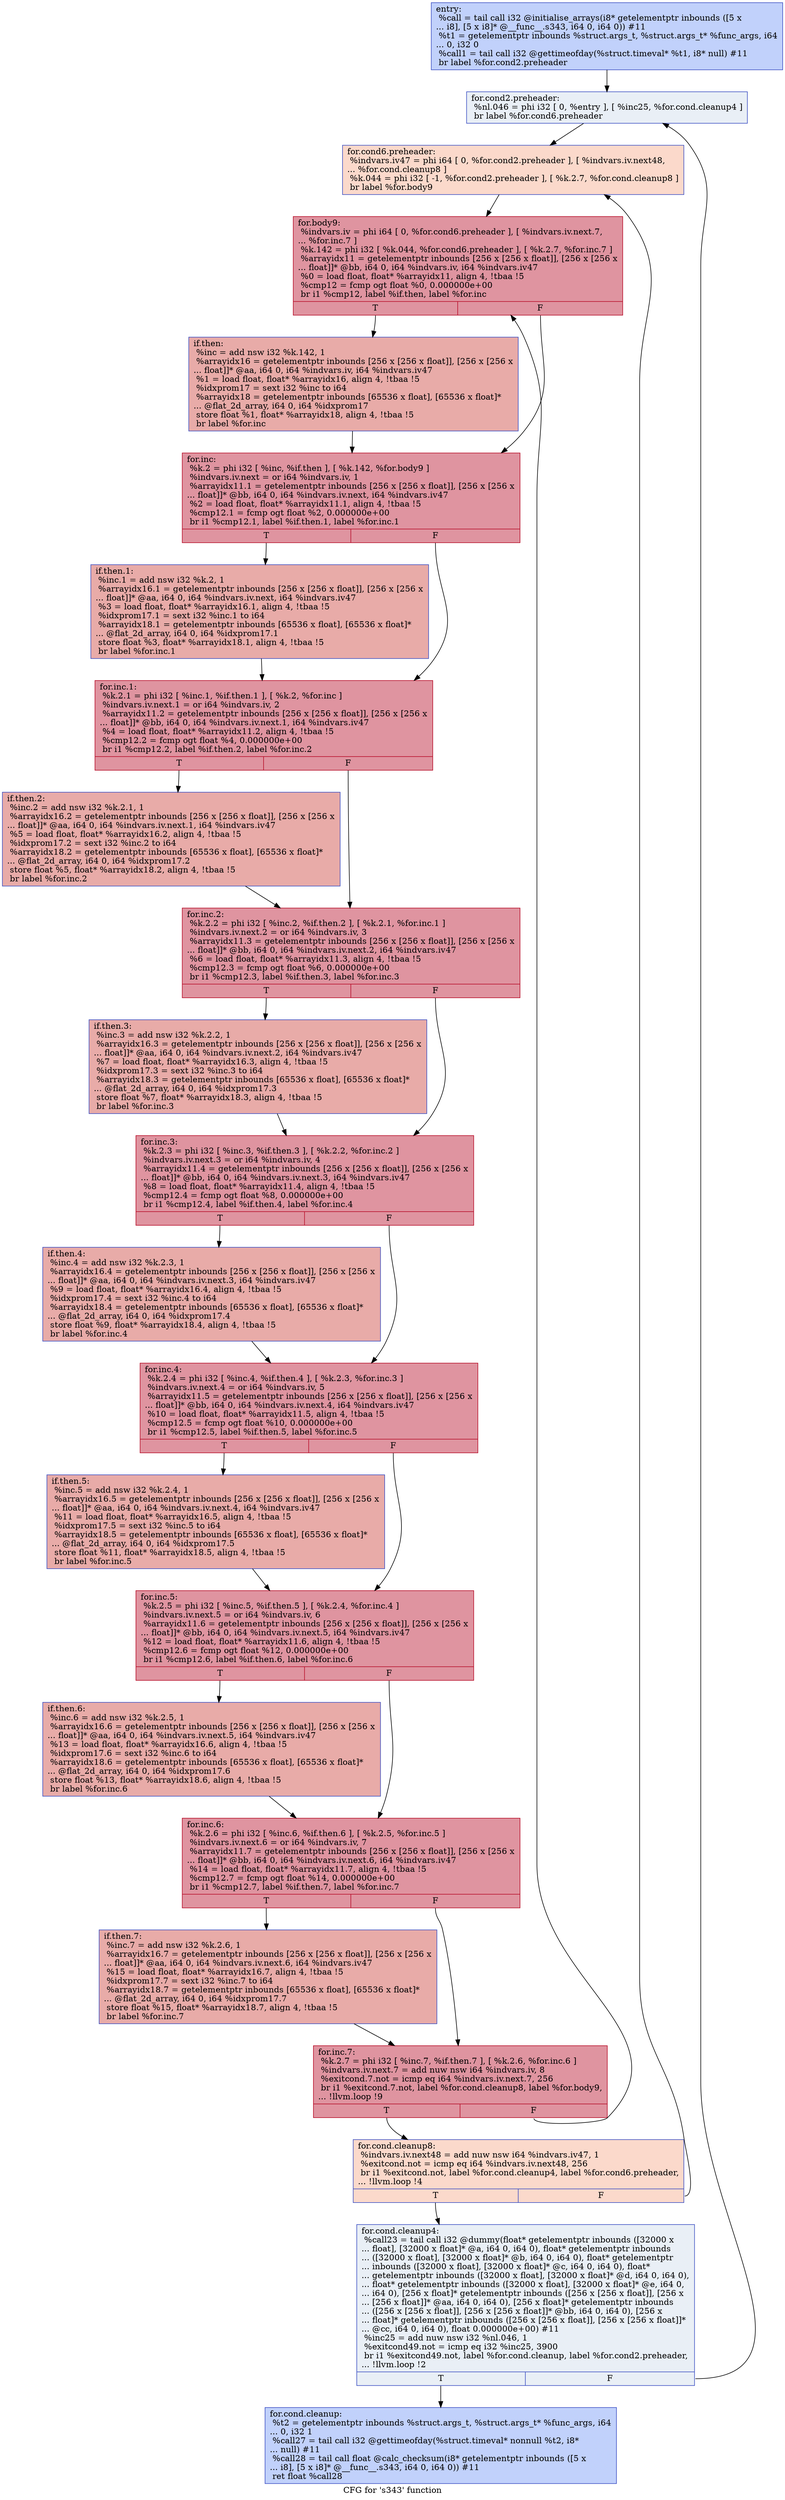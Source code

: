 digraph "CFG for 's343' function" {
	label="CFG for 's343' function";

	Node0x564c93c17670 [shape=record,color="#3d50c3ff", style=filled, fillcolor="#7396f570",label="{entry:\l  %call = tail call i32 @initialise_arrays(i8* getelementptr inbounds ([5 x\l... i8], [5 x i8]* @__func__.s343, i64 0, i64 0)) #11\l  %t1 = getelementptr inbounds %struct.args_t, %struct.args_t* %func_args, i64\l... 0, i32 0\l  %call1 = tail call i32 @gettimeofday(%struct.timeval* %t1, i8* null) #11\l  br label %for.cond2.preheader\l}"];
	Node0x564c93c17670 -> Node0x564c93c17b10;
	Node0x564c93c17b10 [shape=record,color="#3d50c3ff", style=filled, fillcolor="#cedaeb70",label="{for.cond2.preheader:                              \l  %nl.046 = phi i32 [ 0, %entry ], [ %inc25, %for.cond.cleanup4 ]\l  br label %for.cond6.preheader\l}"];
	Node0x564c93c17b10 -> Node0x564c93c17d40;
	Node0x564c93c17eb0 [shape=record,color="#3d50c3ff", style=filled, fillcolor="#7396f570",label="{for.cond.cleanup:                                 \l  %t2 = getelementptr inbounds %struct.args_t, %struct.args_t* %func_args, i64\l... 0, i32 1\l  %call27 = tail call i32 @gettimeofday(%struct.timeval* nonnull %t2, i8*\l... null) #11\l  %call28 = tail call float @calc_checksum(i8* getelementptr inbounds ([5 x\l... i8], [5 x i8]* @__func__.s343, i64 0, i64 0)) #11\l  ret float %call28\l}"];
	Node0x564c93c17d40 [shape=record,color="#3d50c3ff", style=filled, fillcolor="#f7a88970",label="{for.cond6.preheader:                              \l  %indvars.iv47 = phi i64 [ 0, %for.cond2.preheader ], [ %indvars.iv.next48,\l... %for.cond.cleanup8 ]\l  %k.044 = phi i32 [ -1, %for.cond2.preheader ], [ %k.2.7, %for.cond.cleanup8 ]\l  br label %for.body9\l}"];
	Node0x564c93c17d40 -> Node0x564c93c187f0;
	Node0x564c93c17c30 [shape=record,color="#3d50c3ff", style=filled, fillcolor="#cedaeb70",label="{for.cond.cleanup4:                                \l  %call23 = tail call i32 @dummy(float* getelementptr inbounds ([32000 x\l... float], [32000 x float]* @a, i64 0, i64 0), float* getelementptr inbounds\l... ([32000 x float], [32000 x float]* @b, i64 0, i64 0), float* getelementptr\l... inbounds ([32000 x float], [32000 x float]* @c, i64 0, i64 0), float*\l... getelementptr inbounds ([32000 x float], [32000 x float]* @d, i64 0, i64 0),\l... float* getelementptr inbounds ([32000 x float], [32000 x float]* @e, i64 0,\l... i64 0), [256 x float]* getelementptr inbounds ([256 x [256 x float]], [256 x\l... [256 x float]]* @aa, i64 0, i64 0), [256 x float]* getelementptr inbounds\l... ([256 x [256 x float]], [256 x [256 x float]]* @bb, i64 0, i64 0), [256 x\l... float]* getelementptr inbounds ([256 x [256 x float]], [256 x [256 x float]]*\l... @cc, i64 0, i64 0), float 0.000000e+00) #11\l  %inc25 = add nuw nsw i32 %nl.046, 1\l  %exitcond49.not = icmp eq i32 %inc25, 3900\l  br i1 %exitcond49.not, label %for.cond.cleanup, label %for.cond2.preheader,\l... !llvm.loop !2\l|{<s0>T|<s1>F}}"];
	Node0x564c93c17c30:s0 -> Node0x564c93c17eb0;
	Node0x564c93c17c30:s1 -> Node0x564c93c17b10;
	Node0x564c93c184c0 [shape=record,color="#3d50c3ff", style=filled, fillcolor="#f7a88970",label="{for.cond.cleanup8:                                \l  %indvars.iv.next48 = add nuw nsw i64 %indvars.iv47, 1\l  %exitcond.not = icmp eq i64 %indvars.iv.next48, 256\l  br i1 %exitcond.not, label %for.cond.cleanup4, label %for.cond6.preheader,\l... !llvm.loop !4\l|{<s0>T|<s1>F}}"];
	Node0x564c93c184c0:s0 -> Node0x564c93c17c30;
	Node0x564c93c184c0:s1 -> Node0x564c93c17d40;
	Node0x564c93c187f0 [shape=record,color="#b70d28ff", style=filled, fillcolor="#b70d2870",label="{for.body9:                                        \l  %indvars.iv = phi i64 [ 0, %for.cond6.preheader ], [ %indvars.iv.next.7,\l... %for.inc.7 ]\l  %k.142 = phi i32 [ %k.044, %for.cond6.preheader ], [ %k.2.7, %for.inc.7 ]\l  %arrayidx11 = getelementptr inbounds [256 x [256 x float]], [256 x [256 x\l... float]]* @bb, i64 0, i64 %indvars.iv, i64 %indvars.iv47\l  %0 = load float, float* %arrayidx11, align 4, !tbaa !5\l  %cmp12 = fcmp ogt float %0, 0.000000e+00\l  br i1 %cmp12, label %if.then, label %for.inc\l|{<s0>T|<s1>F}}"];
	Node0x564c93c187f0:s0 -> Node0x564c93c19550;
	Node0x564c93c187f0:s1 -> Node0x564c93c195c0;
	Node0x564c93c19550 [shape=record,color="#3d50c3ff", style=filled, fillcolor="#cc403a70",label="{if.then:                                          \l  %inc = add nsw i32 %k.142, 1\l  %arrayidx16 = getelementptr inbounds [256 x [256 x float]], [256 x [256 x\l... float]]* @aa, i64 0, i64 %indvars.iv, i64 %indvars.iv47\l  %1 = load float, float* %arrayidx16, align 4, !tbaa !5\l  %idxprom17 = sext i32 %inc to i64\l  %arrayidx18 = getelementptr inbounds [65536 x float], [65536 x float]*\l... @flat_2d_array, i64 0, i64 %idxprom17\l  store float %1, float* %arrayidx18, align 4, !tbaa !5\l  br label %for.inc\l}"];
	Node0x564c93c19550 -> Node0x564c93c195c0;
	Node0x564c93c195c0 [shape=record,color="#b70d28ff", style=filled, fillcolor="#b70d2870",label="{for.inc:                                          \l  %k.2 = phi i32 [ %inc, %if.then ], [ %k.142, %for.body9 ]\l  %indvars.iv.next = or i64 %indvars.iv, 1\l  %arrayidx11.1 = getelementptr inbounds [256 x [256 x float]], [256 x [256 x\l... float]]* @bb, i64 0, i64 %indvars.iv.next, i64 %indvars.iv47\l  %2 = load float, float* %arrayidx11.1, align 4, !tbaa !5\l  %cmp12.1 = fcmp ogt float %2, 0.000000e+00\l  br i1 %cmp12.1, label %if.then.1, label %for.inc.1\l|{<s0>T|<s1>F}}"];
	Node0x564c93c195c0:s0 -> Node0x564c93c19d80;
	Node0x564c93c195c0:s1 -> Node0x564c93c19e00;
	Node0x564c93c19d80 [shape=record,color="#3d50c3ff", style=filled, fillcolor="#cc403a70",label="{if.then.1:                                        \l  %inc.1 = add nsw i32 %k.2, 1\l  %arrayidx16.1 = getelementptr inbounds [256 x [256 x float]], [256 x [256 x\l... float]]* @aa, i64 0, i64 %indvars.iv.next, i64 %indvars.iv47\l  %3 = load float, float* %arrayidx16.1, align 4, !tbaa !5\l  %idxprom17.1 = sext i32 %inc.1 to i64\l  %arrayidx18.1 = getelementptr inbounds [65536 x float], [65536 x float]*\l... @flat_2d_array, i64 0, i64 %idxprom17.1\l  store float %3, float* %arrayidx18.1, align 4, !tbaa !5\l  br label %for.inc.1\l}"];
	Node0x564c93c19d80 -> Node0x564c93c19e00;
	Node0x564c93c19e00 [shape=record,color="#b70d28ff", style=filled, fillcolor="#b70d2870",label="{for.inc.1:                                        \l  %k.2.1 = phi i32 [ %inc.1, %if.then.1 ], [ %k.2, %for.inc ]\l  %indvars.iv.next.1 = or i64 %indvars.iv, 2\l  %arrayidx11.2 = getelementptr inbounds [256 x [256 x float]], [256 x [256 x\l... float]]* @bb, i64 0, i64 %indvars.iv.next.1, i64 %indvars.iv47\l  %4 = load float, float* %arrayidx11.2, align 4, !tbaa !5\l  %cmp12.2 = fcmp ogt float %4, 0.000000e+00\l  br i1 %cmp12.2, label %if.then.2, label %for.inc.2\l|{<s0>T|<s1>F}}"];
	Node0x564c93c19e00:s0 -> Node0x564c93c1a6a0;
	Node0x564c93c19e00:s1 -> Node0x564c93c1a6f0;
	Node0x564c93c1a6a0 [shape=record,color="#3d50c3ff", style=filled, fillcolor="#cc403a70",label="{if.then.2:                                        \l  %inc.2 = add nsw i32 %k.2.1, 1\l  %arrayidx16.2 = getelementptr inbounds [256 x [256 x float]], [256 x [256 x\l... float]]* @aa, i64 0, i64 %indvars.iv.next.1, i64 %indvars.iv47\l  %5 = load float, float* %arrayidx16.2, align 4, !tbaa !5\l  %idxprom17.2 = sext i32 %inc.2 to i64\l  %arrayidx18.2 = getelementptr inbounds [65536 x float], [65536 x float]*\l... @flat_2d_array, i64 0, i64 %idxprom17.2\l  store float %5, float* %arrayidx18.2, align 4, !tbaa !5\l  br label %for.inc.2\l}"];
	Node0x564c93c1a6a0 -> Node0x564c93c1a6f0;
	Node0x564c93c1a6f0 [shape=record,color="#b70d28ff", style=filled, fillcolor="#b70d2870",label="{for.inc.2:                                        \l  %k.2.2 = phi i32 [ %inc.2, %if.then.2 ], [ %k.2.1, %for.inc.1 ]\l  %indvars.iv.next.2 = or i64 %indvars.iv, 3\l  %arrayidx11.3 = getelementptr inbounds [256 x [256 x float]], [256 x [256 x\l... float]]* @bb, i64 0, i64 %indvars.iv.next.2, i64 %indvars.iv47\l  %6 = load float, float* %arrayidx11.3, align 4, !tbaa !5\l  %cmp12.3 = fcmp ogt float %6, 0.000000e+00\l  br i1 %cmp12.3, label %if.then.3, label %for.inc.3\l|{<s0>T|<s1>F}}"];
	Node0x564c93c1a6f0:s0 -> Node0x564c93c1b1e0;
	Node0x564c93c1a6f0:s1 -> Node0x564c93c1b230;
	Node0x564c93c1b1e0 [shape=record,color="#3d50c3ff", style=filled, fillcolor="#cc403a70",label="{if.then.3:                                        \l  %inc.3 = add nsw i32 %k.2.2, 1\l  %arrayidx16.3 = getelementptr inbounds [256 x [256 x float]], [256 x [256 x\l... float]]* @aa, i64 0, i64 %indvars.iv.next.2, i64 %indvars.iv47\l  %7 = load float, float* %arrayidx16.3, align 4, !tbaa !5\l  %idxprom17.3 = sext i32 %inc.3 to i64\l  %arrayidx18.3 = getelementptr inbounds [65536 x float], [65536 x float]*\l... @flat_2d_array, i64 0, i64 %idxprom17.3\l  store float %7, float* %arrayidx18.3, align 4, !tbaa !5\l  br label %for.inc.3\l}"];
	Node0x564c93c1b1e0 -> Node0x564c93c1b230;
	Node0x564c93c1b230 [shape=record,color="#b70d28ff", style=filled, fillcolor="#b70d2870",label="{for.inc.3:                                        \l  %k.2.3 = phi i32 [ %inc.3, %if.then.3 ], [ %k.2.2, %for.inc.2 ]\l  %indvars.iv.next.3 = or i64 %indvars.iv, 4\l  %arrayidx11.4 = getelementptr inbounds [256 x [256 x float]], [256 x [256 x\l... float]]* @bb, i64 0, i64 %indvars.iv.next.3, i64 %indvars.iv47\l  %8 = load float, float* %arrayidx11.4, align 4, !tbaa !5\l  %cmp12.4 = fcmp ogt float %8, 0.000000e+00\l  br i1 %cmp12.4, label %if.then.4, label %for.inc.4\l|{<s0>T|<s1>F}}"];
	Node0x564c93c1b230:s0 -> Node0x564c93c1a5a0;
	Node0x564c93c1b230:s1 -> Node0x564c93c1bca0;
	Node0x564c93c1a5a0 [shape=record,color="#3d50c3ff", style=filled, fillcolor="#cc403a70",label="{if.then.4:                                        \l  %inc.4 = add nsw i32 %k.2.3, 1\l  %arrayidx16.4 = getelementptr inbounds [256 x [256 x float]], [256 x [256 x\l... float]]* @aa, i64 0, i64 %indvars.iv.next.3, i64 %indvars.iv47\l  %9 = load float, float* %arrayidx16.4, align 4, !tbaa !5\l  %idxprom17.4 = sext i32 %inc.4 to i64\l  %arrayidx18.4 = getelementptr inbounds [65536 x float], [65536 x float]*\l... @flat_2d_array, i64 0, i64 %idxprom17.4\l  store float %9, float* %arrayidx18.4, align 4, !tbaa !5\l  br label %for.inc.4\l}"];
	Node0x564c93c1a5a0 -> Node0x564c93c1bca0;
	Node0x564c93c1bca0 [shape=record,color="#b70d28ff", style=filled, fillcolor="#b70d2870",label="{for.inc.4:                                        \l  %k.2.4 = phi i32 [ %inc.4, %if.then.4 ], [ %k.2.3, %for.inc.3 ]\l  %indvars.iv.next.4 = or i64 %indvars.iv, 5\l  %arrayidx11.5 = getelementptr inbounds [256 x [256 x float]], [256 x [256 x\l... float]]* @bb, i64 0, i64 %indvars.iv.next.4, i64 %indvars.iv47\l  %10 = load float, float* %arrayidx11.5, align 4, !tbaa !5\l  %cmp12.5 = fcmp ogt float %10, 0.000000e+00\l  br i1 %cmp12.5, label %if.then.5, label %for.inc.5\l|{<s0>T|<s1>F}}"];
	Node0x564c93c1bca0:s0 -> Node0x564c93c1c680;
	Node0x564c93c1bca0:s1 -> Node0x564c93c1c6d0;
	Node0x564c93c1c680 [shape=record,color="#3d50c3ff", style=filled, fillcolor="#cc403a70",label="{if.then.5:                                        \l  %inc.5 = add nsw i32 %k.2.4, 1\l  %arrayidx16.5 = getelementptr inbounds [256 x [256 x float]], [256 x [256 x\l... float]]* @aa, i64 0, i64 %indvars.iv.next.4, i64 %indvars.iv47\l  %11 = load float, float* %arrayidx16.5, align 4, !tbaa !5\l  %idxprom17.5 = sext i32 %inc.5 to i64\l  %arrayidx18.5 = getelementptr inbounds [65536 x float], [65536 x float]*\l... @flat_2d_array, i64 0, i64 %idxprom17.5\l  store float %11, float* %arrayidx18.5, align 4, !tbaa !5\l  br label %for.inc.5\l}"];
	Node0x564c93c1c680 -> Node0x564c93c1c6d0;
	Node0x564c93c1c6d0 [shape=record,color="#b70d28ff", style=filled, fillcolor="#b70d2870",label="{for.inc.5:                                        \l  %k.2.5 = phi i32 [ %inc.5, %if.then.5 ], [ %k.2.4, %for.inc.4 ]\l  %indvars.iv.next.5 = or i64 %indvars.iv, 6\l  %arrayidx11.6 = getelementptr inbounds [256 x [256 x float]], [256 x [256 x\l... float]]* @bb, i64 0, i64 %indvars.iv.next.5, i64 %indvars.iv47\l  %12 = load float, float* %arrayidx11.6, align 4, !tbaa !5\l  %cmp12.6 = fcmp ogt float %12, 0.000000e+00\l  br i1 %cmp12.6, label %if.then.6, label %for.inc.6\l|{<s0>T|<s1>F}}"];
	Node0x564c93c1c6d0:s0 -> Node0x564c93c1d0b0;
	Node0x564c93c1c6d0:s1 -> Node0x564c93c1d100;
	Node0x564c93c1d0b0 [shape=record,color="#3d50c3ff", style=filled, fillcolor="#cc403a70",label="{if.then.6:                                        \l  %inc.6 = add nsw i32 %k.2.5, 1\l  %arrayidx16.6 = getelementptr inbounds [256 x [256 x float]], [256 x [256 x\l... float]]* @aa, i64 0, i64 %indvars.iv.next.5, i64 %indvars.iv47\l  %13 = load float, float* %arrayidx16.6, align 4, !tbaa !5\l  %idxprom17.6 = sext i32 %inc.6 to i64\l  %arrayidx18.6 = getelementptr inbounds [65536 x float], [65536 x float]*\l... @flat_2d_array, i64 0, i64 %idxprom17.6\l  store float %13, float* %arrayidx18.6, align 4, !tbaa !5\l  br label %for.inc.6\l}"];
	Node0x564c93c1d0b0 -> Node0x564c93c1d100;
	Node0x564c93c1d100 [shape=record,color="#b70d28ff", style=filled, fillcolor="#b70d2870",label="{for.inc.6:                                        \l  %k.2.6 = phi i32 [ %inc.6, %if.then.6 ], [ %k.2.5, %for.inc.5 ]\l  %indvars.iv.next.6 = or i64 %indvars.iv, 7\l  %arrayidx11.7 = getelementptr inbounds [256 x [256 x float]], [256 x [256 x\l... float]]* @bb, i64 0, i64 %indvars.iv.next.6, i64 %indvars.iv47\l  %14 = load float, float* %arrayidx11.7, align 4, !tbaa !5\l  %cmp12.7 = fcmp ogt float %14, 0.000000e+00\l  br i1 %cmp12.7, label %if.then.7, label %for.inc.7\l|{<s0>T|<s1>F}}"];
	Node0x564c93c1d100:s0 -> Node0x564c93c1a740;
	Node0x564c93c1d100:s1 -> Node0x564c93c18f80;
	Node0x564c93c1a740 [shape=record,color="#3d50c3ff", style=filled, fillcolor="#cc403a70",label="{if.then.7:                                        \l  %inc.7 = add nsw i32 %k.2.6, 1\l  %arrayidx16.7 = getelementptr inbounds [256 x [256 x float]], [256 x [256 x\l... float]]* @aa, i64 0, i64 %indvars.iv.next.6, i64 %indvars.iv47\l  %15 = load float, float* %arrayidx16.7, align 4, !tbaa !5\l  %idxprom17.7 = sext i32 %inc.7 to i64\l  %arrayidx18.7 = getelementptr inbounds [65536 x float], [65536 x float]*\l... @flat_2d_array, i64 0, i64 %idxprom17.7\l  store float %15, float* %arrayidx18.7, align 4, !tbaa !5\l  br label %for.inc.7\l}"];
	Node0x564c93c1a740 -> Node0x564c93c18f80;
	Node0x564c93c18f80 [shape=record,color="#b70d28ff", style=filled, fillcolor="#b70d2870",label="{for.inc.7:                                        \l  %k.2.7 = phi i32 [ %inc.7, %if.then.7 ], [ %k.2.6, %for.inc.6 ]\l  %indvars.iv.next.7 = add nuw nsw i64 %indvars.iv, 8\l  %exitcond.7.not = icmp eq i64 %indvars.iv.next.7, 256\l  br i1 %exitcond.7.not, label %for.cond.cleanup8, label %for.body9,\l... !llvm.loop !9\l|{<s0>T|<s1>F}}"];
	Node0x564c93c18f80:s0 -> Node0x564c93c184c0;
	Node0x564c93c18f80:s1 -> Node0x564c93c187f0;
}

